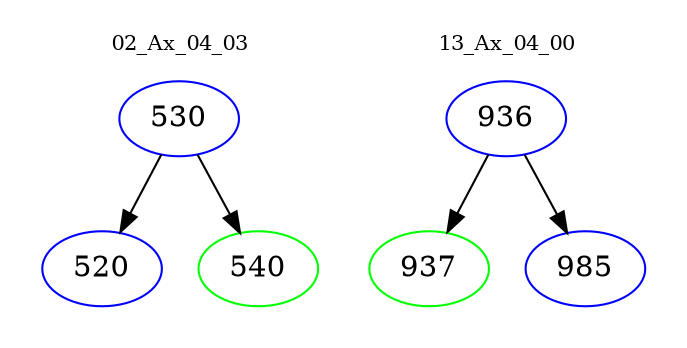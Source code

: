 digraph{
subgraph cluster_0 {
color = white
label = "02_Ax_04_03";
fontsize=10;
T0_530 [label="530", color="blue"]
T0_530 -> T0_520 [color="black"]
T0_520 [label="520", color="blue"]
T0_530 -> T0_540 [color="black"]
T0_540 [label="540", color="green"]
}
subgraph cluster_1 {
color = white
label = "13_Ax_04_00";
fontsize=10;
T1_936 [label="936", color="blue"]
T1_936 -> T1_937 [color="black"]
T1_937 [label="937", color="green"]
T1_936 -> T1_985 [color="black"]
T1_985 [label="985", color="blue"]
}
}
